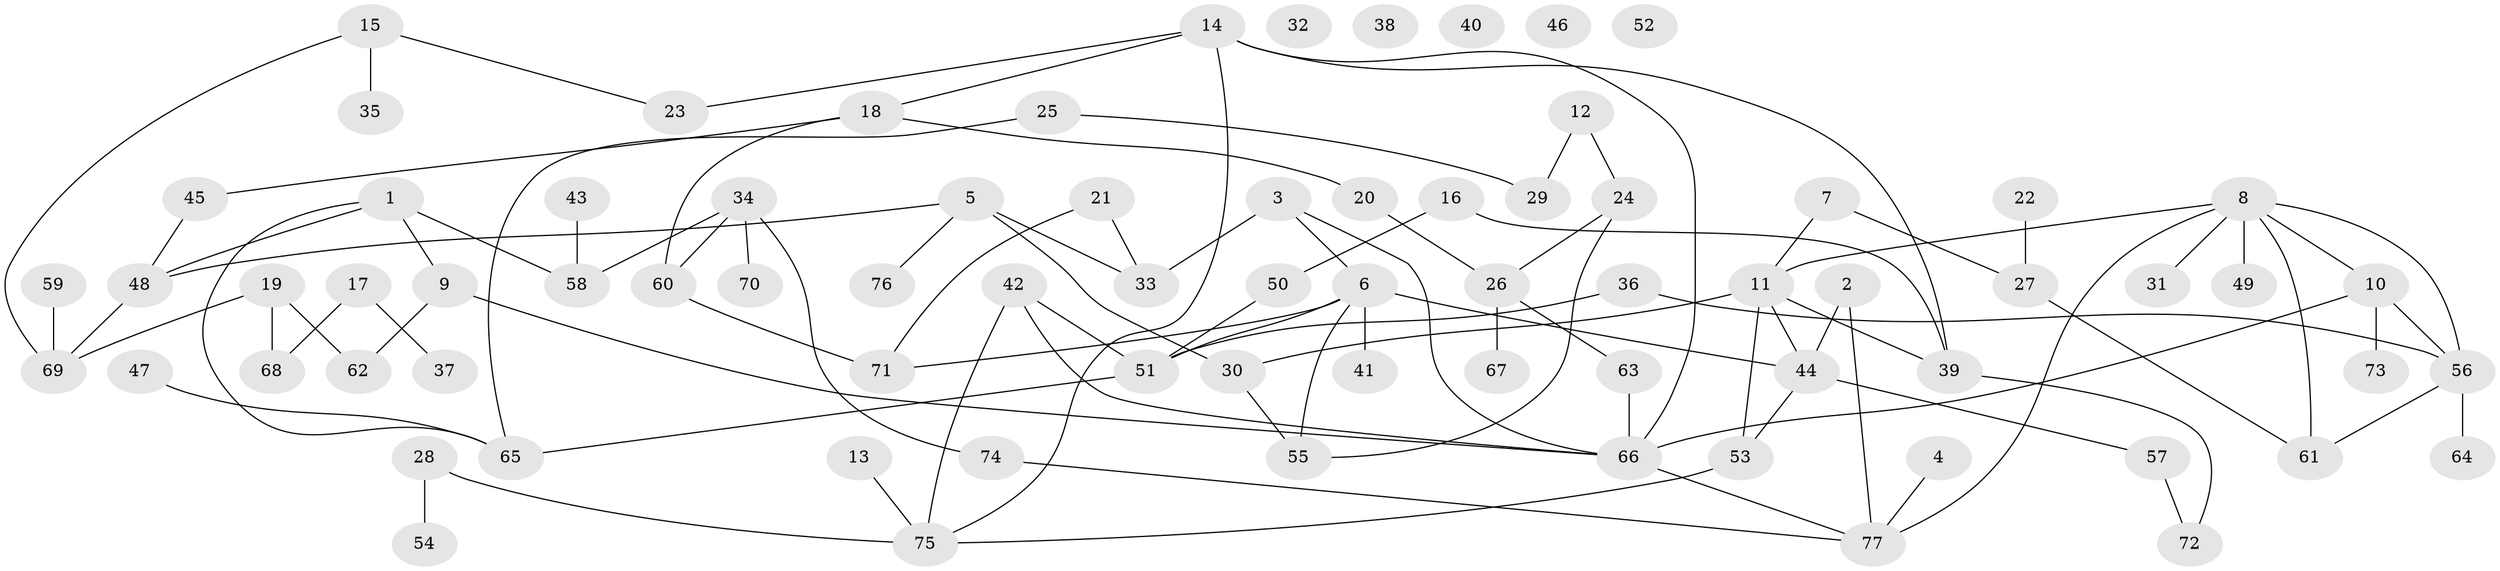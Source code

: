 // coarse degree distribution, {6: 0.057692307692307696, 5: 0.09615384615384616, 4: 0.09615384615384616, 1: 0.25, 7: 0.057692307692307696, 2: 0.21153846153846154, 11: 0.019230769230769232, 3: 0.11538461538461539, 0: 0.09615384615384616}
// Generated by graph-tools (version 1.1) at 2025/41/03/06/25 10:41:22]
// undirected, 77 vertices, 99 edges
graph export_dot {
graph [start="1"]
  node [color=gray90,style=filled];
  1;
  2;
  3;
  4;
  5;
  6;
  7;
  8;
  9;
  10;
  11;
  12;
  13;
  14;
  15;
  16;
  17;
  18;
  19;
  20;
  21;
  22;
  23;
  24;
  25;
  26;
  27;
  28;
  29;
  30;
  31;
  32;
  33;
  34;
  35;
  36;
  37;
  38;
  39;
  40;
  41;
  42;
  43;
  44;
  45;
  46;
  47;
  48;
  49;
  50;
  51;
  52;
  53;
  54;
  55;
  56;
  57;
  58;
  59;
  60;
  61;
  62;
  63;
  64;
  65;
  66;
  67;
  68;
  69;
  70;
  71;
  72;
  73;
  74;
  75;
  76;
  77;
  1 -- 9;
  1 -- 48;
  1 -- 58;
  1 -- 65;
  2 -- 44;
  2 -- 77;
  3 -- 6;
  3 -- 33;
  3 -- 66;
  4 -- 77;
  5 -- 30;
  5 -- 33;
  5 -- 48;
  5 -- 76;
  6 -- 41;
  6 -- 44;
  6 -- 51;
  6 -- 55;
  6 -- 71;
  7 -- 11;
  7 -- 27;
  8 -- 10;
  8 -- 11;
  8 -- 31;
  8 -- 49;
  8 -- 56;
  8 -- 61;
  8 -- 77;
  9 -- 62;
  9 -- 66;
  10 -- 56;
  10 -- 66;
  10 -- 73;
  11 -- 30;
  11 -- 39;
  11 -- 44;
  11 -- 53;
  12 -- 24;
  12 -- 29;
  13 -- 75;
  14 -- 18;
  14 -- 23;
  14 -- 39;
  14 -- 66;
  14 -- 75;
  15 -- 23;
  15 -- 35;
  15 -- 69;
  16 -- 39;
  16 -- 50;
  17 -- 37;
  17 -- 68;
  18 -- 20;
  18 -- 45;
  18 -- 60;
  19 -- 62;
  19 -- 68;
  19 -- 69;
  20 -- 26;
  21 -- 33;
  21 -- 71;
  22 -- 27;
  24 -- 26;
  24 -- 55;
  25 -- 29;
  25 -- 65;
  26 -- 63;
  26 -- 67;
  27 -- 61;
  28 -- 54;
  28 -- 75;
  30 -- 55;
  34 -- 58;
  34 -- 60;
  34 -- 70;
  34 -- 74;
  36 -- 51;
  36 -- 56;
  39 -- 72;
  42 -- 51;
  42 -- 66;
  42 -- 75;
  43 -- 58;
  44 -- 53;
  44 -- 57;
  45 -- 48;
  47 -- 65;
  48 -- 69;
  50 -- 51;
  51 -- 65;
  53 -- 75;
  56 -- 61;
  56 -- 64;
  57 -- 72;
  59 -- 69;
  60 -- 71;
  63 -- 66;
  66 -- 77;
  74 -- 77;
}
